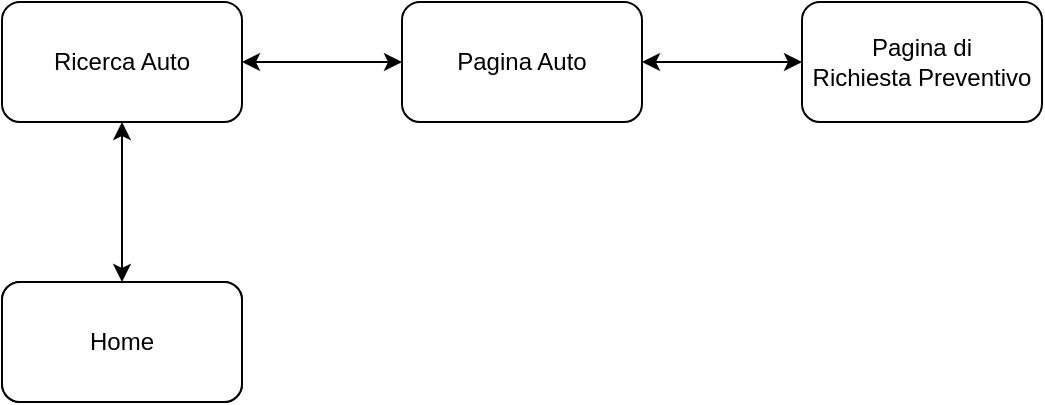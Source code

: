 <mxfile version="13.9.9" type="device"><diagram id="hk8rVy9IoiHjXJsGe3LR" name="Pagina-1"><mxGraphModel dx="1086" dy="806" grid="1" gridSize="10" guides="1" tooltips="1" connect="1" arrows="1" fold="1" page="1" pageScale="1" pageWidth="827" pageHeight="1169" math="0" shadow="0"><root><mxCell id="0"/><mxCell id="1" parent="0"/><mxCell id="2m8tz07y2vXJALyKhhkk-1" value="" style="rounded=1;whiteSpace=wrap;html=1;" parent="1" vertex="1"><mxGeometry x="350" y="380" width="120" height="60" as="geometry"/></mxCell><mxCell id="2m8tz07y2vXJALyKhhkk-2" value="Home" style="rounded=1;whiteSpace=wrap;html=1;" parent="1" vertex="1"><mxGeometry x="350" y="380" width="120" height="60" as="geometry"/></mxCell><mxCell id="7yQ5-5JS-EBtQ-1SwjGa-1" value="Ricerca Auto" style="whiteSpace=wrap;html=1;rounded=1;" parent="1" vertex="1"><mxGeometry x="350" y="240" width="120" height="60" as="geometry"/></mxCell><mxCell id="7yQ5-5JS-EBtQ-1SwjGa-3" value="Pagina Auto" style="whiteSpace=wrap;html=1;rounded=1;" parent="1" vertex="1"><mxGeometry x="550" y="240" width="120" height="60" as="geometry"/></mxCell><mxCell id="7yQ5-5JS-EBtQ-1SwjGa-5" value="Pagina di&lt;br&gt;Richiesta Preventivo" style="whiteSpace=wrap;html=1;rounded=1;" parent="1" vertex="1"><mxGeometry x="750" y="240" width="120" height="60" as="geometry"/></mxCell><mxCell id="7yQ5-5JS-EBtQ-1SwjGa-7" value="" style="endArrow=classic;startArrow=classic;html=1;entryX=0.5;entryY=1;entryDx=0;entryDy=0;exitX=0.5;exitY=0;exitDx=0;exitDy=0;" parent="1" source="2m8tz07y2vXJALyKhhkk-2" target="7yQ5-5JS-EBtQ-1SwjGa-1" edge="1"><mxGeometry width="50" height="50" relative="1" as="geometry"><mxPoint x="240" y="510" as="sourcePoint"/><mxPoint x="290" y="460" as="targetPoint"/></mxGeometry></mxCell><mxCell id="7yQ5-5JS-EBtQ-1SwjGa-9" value="" style="endArrow=classic;startArrow=classic;html=1;entryX=0;entryY=0.5;entryDx=0;entryDy=0;exitX=1;exitY=0.5;exitDx=0;exitDy=0;" parent="1" source="7yQ5-5JS-EBtQ-1SwjGa-1" target="7yQ5-5JS-EBtQ-1SwjGa-3" edge="1"><mxGeometry width="50" height="50" relative="1" as="geometry"><mxPoint x="230" y="540" as="sourcePoint"/><mxPoint x="280" y="490" as="targetPoint"/></mxGeometry></mxCell><mxCell id="7yQ5-5JS-EBtQ-1SwjGa-10" value="" style="endArrow=classic;startArrow=classic;html=1;entryX=0;entryY=0.5;entryDx=0;entryDy=0;exitX=1;exitY=0.5;exitDx=0;exitDy=0;" parent="1" source="7yQ5-5JS-EBtQ-1SwjGa-3" target="7yQ5-5JS-EBtQ-1SwjGa-5" edge="1"><mxGeometry width="50" height="50" relative="1" as="geometry"><mxPoint x="480" y="280" as="sourcePoint"/><mxPoint x="560" y="280" as="targetPoint"/></mxGeometry></mxCell></root></mxGraphModel></diagram></mxfile>